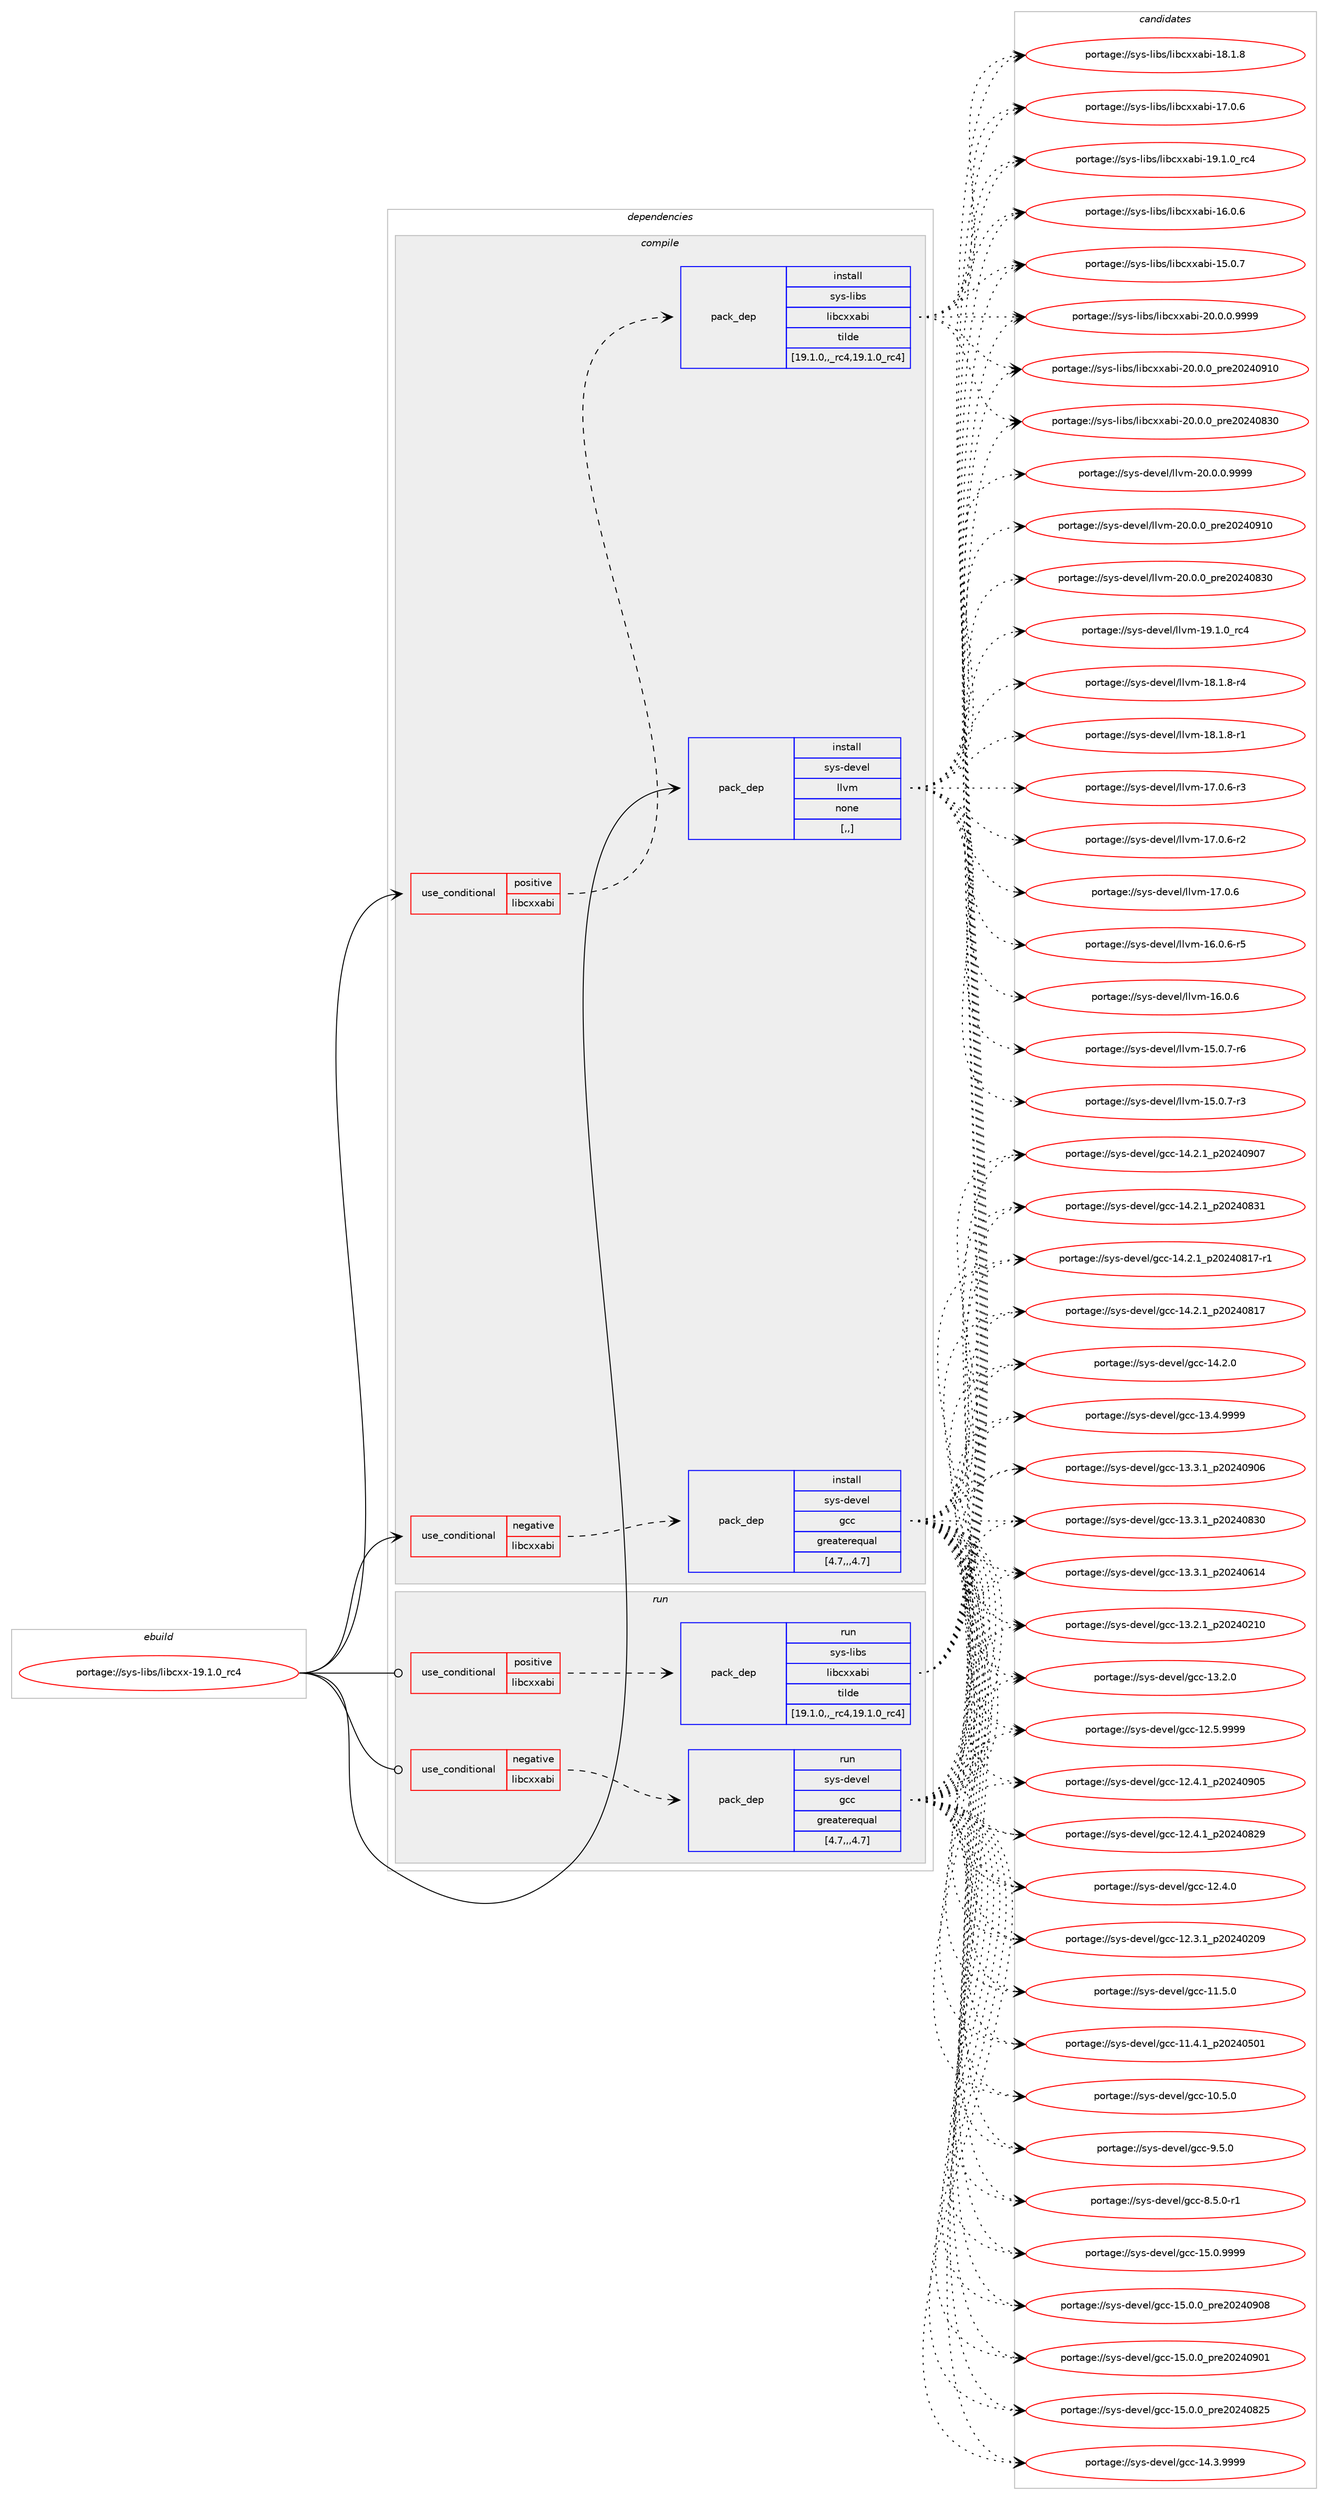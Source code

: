 digraph prolog {

# *************
# Graph options
# *************

newrank=true;
concentrate=true;
compound=true;
graph [rankdir=LR,fontname=Helvetica,fontsize=10,ranksep=1.5];#, ranksep=2.5, nodesep=0.2];
edge  [arrowhead=vee];
node  [fontname=Helvetica,fontsize=10];

# **********
# The ebuild
# **********

subgraph cluster_leftcol {
color=gray;
label=<<i>ebuild</i>>;
id [label="portage://sys-libs/libcxx-19.1.0_rc4", color=red, width=4, href="../sys-libs/libcxx-19.1.0_rc4.svg"];
}

# ****************
# The dependencies
# ****************

subgraph cluster_midcol {
color=gray;
label=<<i>dependencies</i>>;
subgraph cluster_compile {
fillcolor="#eeeeee";
style=filled;
label=<<i>compile</i>>;
subgraph cond251843 {
dependency952339 [label=<<TABLE BORDER="0" CELLBORDER="1" CELLSPACING="0" CELLPADDING="4"><TR><TD ROWSPAN="3" CELLPADDING="10">use_conditional</TD></TR><TR><TD>negative</TD></TR><TR><TD>libcxxabi</TD></TR></TABLE>>, shape=none, color=red];
subgraph pack693763 {
dependency952340 [label=<<TABLE BORDER="0" CELLBORDER="1" CELLSPACING="0" CELLPADDING="4" WIDTH="220"><TR><TD ROWSPAN="6" CELLPADDING="30">pack_dep</TD></TR><TR><TD WIDTH="110">install</TD></TR><TR><TD>sys-devel</TD></TR><TR><TD>gcc</TD></TR><TR><TD>greaterequal</TD></TR><TR><TD>[4.7,,,4.7]</TD></TR></TABLE>>, shape=none, color=blue];
}
dependency952339:e -> dependency952340:w [weight=20,style="dashed",arrowhead="vee"];
}
id:e -> dependency952339:w [weight=20,style="solid",arrowhead="vee"];
subgraph cond251844 {
dependency952341 [label=<<TABLE BORDER="0" CELLBORDER="1" CELLSPACING="0" CELLPADDING="4"><TR><TD ROWSPAN="3" CELLPADDING="10">use_conditional</TD></TR><TR><TD>positive</TD></TR><TR><TD>libcxxabi</TD></TR></TABLE>>, shape=none, color=red];
subgraph pack693764 {
dependency952342 [label=<<TABLE BORDER="0" CELLBORDER="1" CELLSPACING="0" CELLPADDING="4" WIDTH="220"><TR><TD ROWSPAN="6" CELLPADDING="30">pack_dep</TD></TR><TR><TD WIDTH="110">install</TD></TR><TR><TD>sys-libs</TD></TR><TR><TD>libcxxabi</TD></TR><TR><TD>tilde</TD></TR><TR><TD>[19.1.0,,_rc4,19.1.0_rc4]</TD></TR></TABLE>>, shape=none, color=blue];
}
dependency952341:e -> dependency952342:w [weight=20,style="dashed",arrowhead="vee"];
}
id:e -> dependency952341:w [weight=20,style="solid",arrowhead="vee"];
subgraph pack693765 {
dependency952343 [label=<<TABLE BORDER="0" CELLBORDER="1" CELLSPACING="0" CELLPADDING="4" WIDTH="220"><TR><TD ROWSPAN="6" CELLPADDING="30">pack_dep</TD></TR><TR><TD WIDTH="110">install</TD></TR><TR><TD>sys-devel</TD></TR><TR><TD>llvm</TD></TR><TR><TD>none</TD></TR><TR><TD>[,,]</TD></TR></TABLE>>, shape=none, color=blue];
}
id:e -> dependency952343:w [weight=20,style="solid",arrowhead="vee"];
}
subgraph cluster_compileandrun {
fillcolor="#eeeeee";
style=filled;
label=<<i>compile and run</i>>;
}
subgraph cluster_run {
fillcolor="#eeeeee";
style=filled;
label=<<i>run</i>>;
subgraph cond251845 {
dependency952344 [label=<<TABLE BORDER="0" CELLBORDER="1" CELLSPACING="0" CELLPADDING="4"><TR><TD ROWSPAN="3" CELLPADDING="10">use_conditional</TD></TR><TR><TD>negative</TD></TR><TR><TD>libcxxabi</TD></TR></TABLE>>, shape=none, color=red];
subgraph pack693766 {
dependency952345 [label=<<TABLE BORDER="0" CELLBORDER="1" CELLSPACING="0" CELLPADDING="4" WIDTH="220"><TR><TD ROWSPAN="6" CELLPADDING="30">pack_dep</TD></TR><TR><TD WIDTH="110">run</TD></TR><TR><TD>sys-devel</TD></TR><TR><TD>gcc</TD></TR><TR><TD>greaterequal</TD></TR><TR><TD>[4.7,,,4.7]</TD></TR></TABLE>>, shape=none, color=blue];
}
dependency952344:e -> dependency952345:w [weight=20,style="dashed",arrowhead="vee"];
}
id:e -> dependency952344:w [weight=20,style="solid",arrowhead="odot"];
subgraph cond251846 {
dependency952346 [label=<<TABLE BORDER="0" CELLBORDER="1" CELLSPACING="0" CELLPADDING="4"><TR><TD ROWSPAN="3" CELLPADDING="10">use_conditional</TD></TR><TR><TD>positive</TD></TR><TR><TD>libcxxabi</TD></TR></TABLE>>, shape=none, color=red];
subgraph pack693767 {
dependency952347 [label=<<TABLE BORDER="0" CELLBORDER="1" CELLSPACING="0" CELLPADDING="4" WIDTH="220"><TR><TD ROWSPAN="6" CELLPADDING="30">pack_dep</TD></TR><TR><TD WIDTH="110">run</TD></TR><TR><TD>sys-libs</TD></TR><TR><TD>libcxxabi</TD></TR><TR><TD>tilde</TD></TR><TR><TD>[19.1.0,,_rc4,19.1.0_rc4]</TD></TR></TABLE>>, shape=none, color=blue];
}
dependency952346:e -> dependency952347:w [weight=20,style="dashed",arrowhead="vee"];
}
id:e -> dependency952346:w [weight=20,style="solid",arrowhead="odot"];
}
}

# **************
# The candidates
# **************

subgraph cluster_choices {
rank=same;
color=gray;
label=<<i>candidates</i>>;

subgraph choice693763 {
color=black;
nodesep=1;
choice1151211154510010111810110847103999945495346484657575757 [label="portage://sys-devel/gcc-15.0.9999", color=red, width=4,href="../sys-devel/gcc-15.0.9999.svg"];
choice1151211154510010111810110847103999945495346484648951121141015048505248574856 [label="portage://sys-devel/gcc-15.0.0_pre20240908", color=red, width=4,href="../sys-devel/gcc-15.0.0_pre20240908.svg"];
choice1151211154510010111810110847103999945495346484648951121141015048505248574849 [label="portage://sys-devel/gcc-15.0.0_pre20240901", color=red, width=4,href="../sys-devel/gcc-15.0.0_pre20240901.svg"];
choice1151211154510010111810110847103999945495346484648951121141015048505248565053 [label="portage://sys-devel/gcc-15.0.0_pre20240825", color=red, width=4,href="../sys-devel/gcc-15.0.0_pre20240825.svg"];
choice1151211154510010111810110847103999945495246514657575757 [label="portage://sys-devel/gcc-14.3.9999", color=red, width=4,href="../sys-devel/gcc-14.3.9999.svg"];
choice1151211154510010111810110847103999945495246504649951125048505248574855 [label="portage://sys-devel/gcc-14.2.1_p20240907", color=red, width=4,href="../sys-devel/gcc-14.2.1_p20240907.svg"];
choice1151211154510010111810110847103999945495246504649951125048505248565149 [label="portage://sys-devel/gcc-14.2.1_p20240831", color=red, width=4,href="../sys-devel/gcc-14.2.1_p20240831.svg"];
choice11512111545100101118101108471039999454952465046499511250485052485649554511449 [label="portage://sys-devel/gcc-14.2.1_p20240817-r1", color=red, width=4,href="../sys-devel/gcc-14.2.1_p20240817-r1.svg"];
choice1151211154510010111810110847103999945495246504649951125048505248564955 [label="portage://sys-devel/gcc-14.2.1_p20240817", color=red, width=4,href="../sys-devel/gcc-14.2.1_p20240817.svg"];
choice1151211154510010111810110847103999945495246504648 [label="portage://sys-devel/gcc-14.2.0", color=red, width=4,href="../sys-devel/gcc-14.2.0.svg"];
choice1151211154510010111810110847103999945495146524657575757 [label="portage://sys-devel/gcc-13.4.9999", color=red, width=4,href="../sys-devel/gcc-13.4.9999.svg"];
choice1151211154510010111810110847103999945495146514649951125048505248574854 [label="portage://sys-devel/gcc-13.3.1_p20240906", color=red, width=4,href="../sys-devel/gcc-13.3.1_p20240906.svg"];
choice1151211154510010111810110847103999945495146514649951125048505248565148 [label="portage://sys-devel/gcc-13.3.1_p20240830", color=red, width=4,href="../sys-devel/gcc-13.3.1_p20240830.svg"];
choice1151211154510010111810110847103999945495146514649951125048505248544952 [label="portage://sys-devel/gcc-13.3.1_p20240614", color=red, width=4,href="../sys-devel/gcc-13.3.1_p20240614.svg"];
choice1151211154510010111810110847103999945495146504649951125048505248504948 [label="portage://sys-devel/gcc-13.2.1_p20240210", color=red, width=4,href="../sys-devel/gcc-13.2.1_p20240210.svg"];
choice1151211154510010111810110847103999945495146504648 [label="portage://sys-devel/gcc-13.2.0", color=red, width=4,href="../sys-devel/gcc-13.2.0.svg"];
choice1151211154510010111810110847103999945495046534657575757 [label="portage://sys-devel/gcc-12.5.9999", color=red, width=4,href="../sys-devel/gcc-12.5.9999.svg"];
choice1151211154510010111810110847103999945495046524649951125048505248574853 [label="portage://sys-devel/gcc-12.4.1_p20240905", color=red, width=4,href="../sys-devel/gcc-12.4.1_p20240905.svg"];
choice1151211154510010111810110847103999945495046524649951125048505248565057 [label="portage://sys-devel/gcc-12.4.1_p20240829", color=red, width=4,href="../sys-devel/gcc-12.4.1_p20240829.svg"];
choice1151211154510010111810110847103999945495046524648 [label="portage://sys-devel/gcc-12.4.0", color=red, width=4,href="../sys-devel/gcc-12.4.0.svg"];
choice1151211154510010111810110847103999945495046514649951125048505248504857 [label="portage://sys-devel/gcc-12.3.1_p20240209", color=red, width=4,href="../sys-devel/gcc-12.3.1_p20240209.svg"];
choice1151211154510010111810110847103999945494946534648 [label="portage://sys-devel/gcc-11.5.0", color=red, width=4,href="../sys-devel/gcc-11.5.0.svg"];
choice1151211154510010111810110847103999945494946524649951125048505248534849 [label="portage://sys-devel/gcc-11.4.1_p20240501", color=red, width=4,href="../sys-devel/gcc-11.4.1_p20240501.svg"];
choice1151211154510010111810110847103999945494846534648 [label="portage://sys-devel/gcc-10.5.0", color=red, width=4,href="../sys-devel/gcc-10.5.0.svg"];
choice11512111545100101118101108471039999455746534648 [label="portage://sys-devel/gcc-9.5.0", color=red, width=4,href="../sys-devel/gcc-9.5.0.svg"];
choice115121115451001011181011084710399994556465346484511449 [label="portage://sys-devel/gcc-8.5.0-r1", color=red, width=4,href="../sys-devel/gcc-8.5.0-r1.svg"];
dependency952340:e -> choice1151211154510010111810110847103999945495346484657575757:w [style=dotted,weight="100"];
dependency952340:e -> choice1151211154510010111810110847103999945495346484648951121141015048505248574856:w [style=dotted,weight="100"];
dependency952340:e -> choice1151211154510010111810110847103999945495346484648951121141015048505248574849:w [style=dotted,weight="100"];
dependency952340:e -> choice1151211154510010111810110847103999945495346484648951121141015048505248565053:w [style=dotted,weight="100"];
dependency952340:e -> choice1151211154510010111810110847103999945495246514657575757:w [style=dotted,weight="100"];
dependency952340:e -> choice1151211154510010111810110847103999945495246504649951125048505248574855:w [style=dotted,weight="100"];
dependency952340:e -> choice1151211154510010111810110847103999945495246504649951125048505248565149:w [style=dotted,weight="100"];
dependency952340:e -> choice11512111545100101118101108471039999454952465046499511250485052485649554511449:w [style=dotted,weight="100"];
dependency952340:e -> choice1151211154510010111810110847103999945495246504649951125048505248564955:w [style=dotted,weight="100"];
dependency952340:e -> choice1151211154510010111810110847103999945495246504648:w [style=dotted,weight="100"];
dependency952340:e -> choice1151211154510010111810110847103999945495146524657575757:w [style=dotted,weight="100"];
dependency952340:e -> choice1151211154510010111810110847103999945495146514649951125048505248574854:w [style=dotted,weight="100"];
dependency952340:e -> choice1151211154510010111810110847103999945495146514649951125048505248565148:w [style=dotted,weight="100"];
dependency952340:e -> choice1151211154510010111810110847103999945495146514649951125048505248544952:w [style=dotted,weight="100"];
dependency952340:e -> choice1151211154510010111810110847103999945495146504649951125048505248504948:w [style=dotted,weight="100"];
dependency952340:e -> choice1151211154510010111810110847103999945495146504648:w [style=dotted,weight="100"];
dependency952340:e -> choice1151211154510010111810110847103999945495046534657575757:w [style=dotted,weight="100"];
dependency952340:e -> choice1151211154510010111810110847103999945495046524649951125048505248574853:w [style=dotted,weight="100"];
dependency952340:e -> choice1151211154510010111810110847103999945495046524649951125048505248565057:w [style=dotted,weight="100"];
dependency952340:e -> choice1151211154510010111810110847103999945495046524648:w [style=dotted,weight="100"];
dependency952340:e -> choice1151211154510010111810110847103999945495046514649951125048505248504857:w [style=dotted,weight="100"];
dependency952340:e -> choice1151211154510010111810110847103999945494946534648:w [style=dotted,weight="100"];
dependency952340:e -> choice1151211154510010111810110847103999945494946524649951125048505248534849:w [style=dotted,weight="100"];
dependency952340:e -> choice1151211154510010111810110847103999945494846534648:w [style=dotted,weight="100"];
dependency952340:e -> choice11512111545100101118101108471039999455746534648:w [style=dotted,weight="100"];
dependency952340:e -> choice115121115451001011181011084710399994556465346484511449:w [style=dotted,weight="100"];
}
subgraph choice693764 {
color=black;
nodesep=1;
choice11512111545108105981154710810598991201209798105455048464846484657575757 [label="portage://sys-libs/libcxxabi-20.0.0.9999", color=red, width=4,href="../sys-libs/libcxxabi-20.0.0.9999.svg"];
choice1151211154510810598115471081059899120120979810545504846484648951121141015048505248574948 [label="portage://sys-libs/libcxxabi-20.0.0_pre20240910", color=red, width=4,href="../sys-libs/libcxxabi-20.0.0_pre20240910.svg"];
choice1151211154510810598115471081059899120120979810545504846484648951121141015048505248565148 [label="portage://sys-libs/libcxxabi-20.0.0_pre20240830", color=red, width=4,href="../sys-libs/libcxxabi-20.0.0_pre20240830.svg"];
choice1151211154510810598115471081059899120120979810545495746494648951149952 [label="portage://sys-libs/libcxxabi-19.1.0_rc4", color=red, width=4,href="../sys-libs/libcxxabi-19.1.0_rc4.svg"];
choice1151211154510810598115471081059899120120979810545495646494656 [label="portage://sys-libs/libcxxabi-18.1.8", color=red, width=4,href="../sys-libs/libcxxabi-18.1.8.svg"];
choice1151211154510810598115471081059899120120979810545495546484654 [label="portage://sys-libs/libcxxabi-17.0.6", color=red, width=4,href="../sys-libs/libcxxabi-17.0.6.svg"];
choice1151211154510810598115471081059899120120979810545495446484654 [label="portage://sys-libs/libcxxabi-16.0.6", color=red, width=4,href="../sys-libs/libcxxabi-16.0.6.svg"];
choice1151211154510810598115471081059899120120979810545495346484655 [label="portage://sys-libs/libcxxabi-15.0.7", color=red, width=4,href="../sys-libs/libcxxabi-15.0.7.svg"];
dependency952342:e -> choice11512111545108105981154710810598991201209798105455048464846484657575757:w [style=dotted,weight="100"];
dependency952342:e -> choice1151211154510810598115471081059899120120979810545504846484648951121141015048505248574948:w [style=dotted,weight="100"];
dependency952342:e -> choice1151211154510810598115471081059899120120979810545504846484648951121141015048505248565148:w [style=dotted,weight="100"];
dependency952342:e -> choice1151211154510810598115471081059899120120979810545495746494648951149952:w [style=dotted,weight="100"];
dependency952342:e -> choice1151211154510810598115471081059899120120979810545495646494656:w [style=dotted,weight="100"];
dependency952342:e -> choice1151211154510810598115471081059899120120979810545495546484654:w [style=dotted,weight="100"];
dependency952342:e -> choice1151211154510810598115471081059899120120979810545495446484654:w [style=dotted,weight="100"];
dependency952342:e -> choice1151211154510810598115471081059899120120979810545495346484655:w [style=dotted,weight="100"];
}
subgraph choice693765 {
color=black;
nodesep=1;
choice1151211154510010111810110847108108118109455048464846484657575757 [label="portage://sys-devel/llvm-20.0.0.9999", color=red, width=4,href="../sys-devel/llvm-20.0.0.9999.svg"];
choice115121115451001011181011084710810811810945504846484648951121141015048505248574948 [label="portage://sys-devel/llvm-20.0.0_pre20240910", color=red, width=4,href="../sys-devel/llvm-20.0.0_pre20240910.svg"];
choice115121115451001011181011084710810811810945504846484648951121141015048505248565148 [label="portage://sys-devel/llvm-20.0.0_pre20240830", color=red, width=4,href="../sys-devel/llvm-20.0.0_pre20240830.svg"];
choice115121115451001011181011084710810811810945495746494648951149952 [label="portage://sys-devel/llvm-19.1.0_rc4", color=red, width=4,href="../sys-devel/llvm-19.1.0_rc4.svg"];
choice1151211154510010111810110847108108118109454956464946564511452 [label="portage://sys-devel/llvm-18.1.8-r4", color=red, width=4,href="../sys-devel/llvm-18.1.8-r4.svg"];
choice1151211154510010111810110847108108118109454956464946564511449 [label="portage://sys-devel/llvm-18.1.8-r1", color=red, width=4,href="../sys-devel/llvm-18.1.8-r1.svg"];
choice1151211154510010111810110847108108118109454955464846544511451 [label="portage://sys-devel/llvm-17.0.6-r3", color=red, width=4,href="../sys-devel/llvm-17.0.6-r3.svg"];
choice1151211154510010111810110847108108118109454955464846544511450 [label="portage://sys-devel/llvm-17.0.6-r2", color=red, width=4,href="../sys-devel/llvm-17.0.6-r2.svg"];
choice115121115451001011181011084710810811810945495546484654 [label="portage://sys-devel/llvm-17.0.6", color=red, width=4,href="../sys-devel/llvm-17.0.6.svg"];
choice1151211154510010111810110847108108118109454954464846544511453 [label="portage://sys-devel/llvm-16.0.6-r5", color=red, width=4,href="../sys-devel/llvm-16.0.6-r5.svg"];
choice115121115451001011181011084710810811810945495446484654 [label="portage://sys-devel/llvm-16.0.6", color=red, width=4,href="../sys-devel/llvm-16.0.6.svg"];
choice1151211154510010111810110847108108118109454953464846554511454 [label="portage://sys-devel/llvm-15.0.7-r6", color=red, width=4,href="../sys-devel/llvm-15.0.7-r6.svg"];
choice1151211154510010111810110847108108118109454953464846554511451 [label="portage://sys-devel/llvm-15.0.7-r3", color=red, width=4,href="../sys-devel/llvm-15.0.7-r3.svg"];
dependency952343:e -> choice1151211154510010111810110847108108118109455048464846484657575757:w [style=dotted,weight="100"];
dependency952343:e -> choice115121115451001011181011084710810811810945504846484648951121141015048505248574948:w [style=dotted,weight="100"];
dependency952343:e -> choice115121115451001011181011084710810811810945504846484648951121141015048505248565148:w [style=dotted,weight="100"];
dependency952343:e -> choice115121115451001011181011084710810811810945495746494648951149952:w [style=dotted,weight="100"];
dependency952343:e -> choice1151211154510010111810110847108108118109454956464946564511452:w [style=dotted,weight="100"];
dependency952343:e -> choice1151211154510010111810110847108108118109454956464946564511449:w [style=dotted,weight="100"];
dependency952343:e -> choice1151211154510010111810110847108108118109454955464846544511451:w [style=dotted,weight="100"];
dependency952343:e -> choice1151211154510010111810110847108108118109454955464846544511450:w [style=dotted,weight="100"];
dependency952343:e -> choice115121115451001011181011084710810811810945495546484654:w [style=dotted,weight="100"];
dependency952343:e -> choice1151211154510010111810110847108108118109454954464846544511453:w [style=dotted,weight="100"];
dependency952343:e -> choice115121115451001011181011084710810811810945495446484654:w [style=dotted,weight="100"];
dependency952343:e -> choice1151211154510010111810110847108108118109454953464846554511454:w [style=dotted,weight="100"];
dependency952343:e -> choice1151211154510010111810110847108108118109454953464846554511451:w [style=dotted,weight="100"];
}
subgraph choice693766 {
color=black;
nodesep=1;
choice1151211154510010111810110847103999945495346484657575757 [label="portage://sys-devel/gcc-15.0.9999", color=red, width=4,href="../sys-devel/gcc-15.0.9999.svg"];
choice1151211154510010111810110847103999945495346484648951121141015048505248574856 [label="portage://sys-devel/gcc-15.0.0_pre20240908", color=red, width=4,href="../sys-devel/gcc-15.0.0_pre20240908.svg"];
choice1151211154510010111810110847103999945495346484648951121141015048505248574849 [label="portage://sys-devel/gcc-15.0.0_pre20240901", color=red, width=4,href="../sys-devel/gcc-15.0.0_pre20240901.svg"];
choice1151211154510010111810110847103999945495346484648951121141015048505248565053 [label="portage://sys-devel/gcc-15.0.0_pre20240825", color=red, width=4,href="../sys-devel/gcc-15.0.0_pre20240825.svg"];
choice1151211154510010111810110847103999945495246514657575757 [label="portage://sys-devel/gcc-14.3.9999", color=red, width=4,href="../sys-devel/gcc-14.3.9999.svg"];
choice1151211154510010111810110847103999945495246504649951125048505248574855 [label="portage://sys-devel/gcc-14.2.1_p20240907", color=red, width=4,href="../sys-devel/gcc-14.2.1_p20240907.svg"];
choice1151211154510010111810110847103999945495246504649951125048505248565149 [label="portage://sys-devel/gcc-14.2.1_p20240831", color=red, width=4,href="../sys-devel/gcc-14.2.1_p20240831.svg"];
choice11512111545100101118101108471039999454952465046499511250485052485649554511449 [label="portage://sys-devel/gcc-14.2.1_p20240817-r1", color=red, width=4,href="../sys-devel/gcc-14.2.1_p20240817-r1.svg"];
choice1151211154510010111810110847103999945495246504649951125048505248564955 [label="portage://sys-devel/gcc-14.2.1_p20240817", color=red, width=4,href="../sys-devel/gcc-14.2.1_p20240817.svg"];
choice1151211154510010111810110847103999945495246504648 [label="portage://sys-devel/gcc-14.2.0", color=red, width=4,href="../sys-devel/gcc-14.2.0.svg"];
choice1151211154510010111810110847103999945495146524657575757 [label="portage://sys-devel/gcc-13.4.9999", color=red, width=4,href="../sys-devel/gcc-13.4.9999.svg"];
choice1151211154510010111810110847103999945495146514649951125048505248574854 [label="portage://sys-devel/gcc-13.3.1_p20240906", color=red, width=4,href="../sys-devel/gcc-13.3.1_p20240906.svg"];
choice1151211154510010111810110847103999945495146514649951125048505248565148 [label="portage://sys-devel/gcc-13.3.1_p20240830", color=red, width=4,href="../sys-devel/gcc-13.3.1_p20240830.svg"];
choice1151211154510010111810110847103999945495146514649951125048505248544952 [label="portage://sys-devel/gcc-13.3.1_p20240614", color=red, width=4,href="../sys-devel/gcc-13.3.1_p20240614.svg"];
choice1151211154510010111810110847103999945495146504649951125048505248504948 [label="portage://sys-devel/gcc-13.2.1_p20240210", color=red, width=4,href="../sys-devel/gcc-13.2.1_p20240210.svg"];
choice1151211154510010111810110847103999945495146504648 [label="portage://sys-devel/gcc-13.2.0", color=red, width=4,href="../sys-devel/gcc-13.2.0.svg"];
choice1151211154510010111810110847103999945495046534657575757 [label="portage://sys-devel/gcc-12.5.9999", color=red, width=4,href="../sys-devel/gcc-12.5.9999.svg"];
choice1151211154510010111810110847103999945495046524649951125048505248574853 [label="portage://sys-devel/gcc-12.4.1_p20240905", color=red, width=4,href="../sys-devel/gcc-12.4.1_p20240905.svg"];
choice1151211154510010111810110847103999945495046524649951125048505248565057 [label="portage://sys-devel/gcc-12.4.1_p20240829", color=red, width=4,href="../sys-devel/gcc-12.4.1_p20240829.svg"];
choice1151211154510010111810110847103999945495046524648 [label="portage://sys-devel/gcc-12.4.0", color=red, width=4,href="../sys-devel/gcc-12.4.0.svg"];
choice1151211154510010111810110847103999945495046514649951125048505248504857 [label="portage://sys-devel/gcc-12.3.1_p20240209", color=red, width=4,href="../sys-devel/gcc-12.3.1_p20240209.svg"];
choice1151211154510010111810110847103999945494946534648 [label="portage://sys-devel/gcc-11.5.0", color=red, width=4,href="../sys-devel/gcc-11.5.0.svg"];
choice1151211154510010111810110847103999945494946524649951125048505248534849 [label="portage://sys-devel/gcc-11.4.1_p20240501", color=red, width=4,href="../sys-devel/gcc-11.4.1_p20240501.svg"];
choice1151211154510010111810110847103999945494846534648 [label="portage://sys-devel/gcc-10.5.0", color=red, width=4,href="../sys-devel/gcc-10.5.0.svg"];
choice11512111545100101118101108471039999455746534648 [label="portage://sys-devel/gcc-9.5.0", color=red, width=4,href="../sys-devel/gcc-9.5.0.svg"];
choice115121115451001011181011084710399994556465346484511449 [label="portage://sys-devel/gcc-8.5.0-r1", color=red, width=4,href="../sys-devel/gcc-8.5.0-r1.svg"];
dependency952345:e -> choice1151211154510010111810110847103999945495346484657575757:w [style=dotted,weight="100"];
dependency952345:e -> choice1151211154510010111810110847103999945495346484648951121141015048505248574856:w [style=dotted,weight="100"];
dependency952345:e -> choice1151211154510010111810110847103999945495346484648951121141015048505248574849:w [style=dotted,weight="100"];
dependency952345:e -> choice1151211154510010111810110847103999945495346484648951121141015048505248565053:w [style=dotted,weight="100"];
dependency952345:e -> choice1151211154510010111810110847103999945495246514657575757:w [style=dotted,weight="100"];
dependency952345:e -> choice1151211154510010111810110847103999945495246504649951125048505248574855:w [style=dotted,weight="100"];
dependency952345:e -> choice1151211154510010111810110847103999945495246504649951125048505248565149:w [style=dotted,weight="100"];
dependency952345:e -> choice11512111545100101118101108471039999454952465046499511250485052485649554511449:w [style=dotted,weight="100"];
dependency952345:e -> choice1151211154510010111810110847103999945495246504649951125048505248564955:w [style=dotted,weight="100"];
dependency952345:e -> choice1151211154510010111810110847103999945495246504648:w [style=dotted,weight="100"];
dependency952345:e -> choice1151211154510010111810110847103999945495146524657575757:w [style=dotted,weight="100"];
dependency952345:e -> choice1151211154510010111810110847103999945495146514649951125048505248574854:w [style=dotted,weight="100"];
dependency952345:e -> choice1151211154510010111810110847103999945495146514649951125048505248565148:w [style=dotted,weight="100"];
dependency952345:e -> choice1151211154510010111810110847103999945495146514649951125048505248544952:w [style=dotted,weight="100"];
dependency952345:e -> choice1151211154510010111810110847103999945495146504649951125048505248504948:w [style=dotted,weight="100"];
dependency952345:e -> choice1151211154510010111810110847103999945495146504648:w [style=dotted,weight="100"];
dependency952345:e -> choice1151211154510010111810110847103999945495046534657575757:w [style=dotted,weight="100"];
dependency952345:e -> choice1151211154510010111810110847103999945495046524649951125048505248574853:w [style=dotted,weight="100"];
dependency952345:e -> choice1151211154510010111810110847103999945495046524649951125048505248565057:w [style=dotted,weight="100"];
dependency952345:e -> choice1151211154510010111810110847103999945495046524648:w [style=dotted,weight="100"];
dependency952345:e -> choice1151211154510010111810110847103999945495046514649951125048505248504857:w [style=dotted,weight="100"];
dependency952345:e -> choice1151211154510010111810110847103999945494946534648:w [style=dotted,weight="100"];
dependency952345:e -> choice1151211154510010111810110847103999945494946524649951125048505248534849:w [style=dotted,weight="100"];
dependency952345:e -> choice1151211154510010111810110847103999945494846534648:w [style=dotted,weight="100"];
dependency952345:e -> choice11512111545100101118101108471039999455746534648:w [style=dotted,weight="100"];
dependency952345:e -> choice115121115451001011181011084710399994556465346484511449:w [style=dotted,weight="100"];
}
subgraph choice693767 {
color=black;
nodesep=1;
choice11512111545108105981154710810598991201209798105455048464846484657575757 [label="portage://sys-libs/libcxxabi-20.0.0.9999", color=red, width=4,href="../sys-libs/libcxxabi-20.0.0.9999.svg"];
choice1151211154510810598115471081059899120120979810545504846484648951121141015048505248574948 [label="portage://sys-libs/libcxxabi-20.0.0_pre20240910", color=red, width=4,href="../sys-libs/libcxxabi-20.0.0_pre20240910.svg"];
choice1151211154510810598115471081059899120120979810545504846484648951121141015048505248565148 [label="portage://sys-libs/libcxxabi-20.0.0_pre20240830", color=red, width=4,href="../sys-libs/libcxxabi-20.0.0_pre20240830.svg"];
choice1151211154510810598115471081059899120120979810545495746494648951149952 [label="portage://sys-libs/libcxxabi-19.1.0_rc4", color=red, width=4,href="../sys-libs/libcxxabi-19.1.0_rc4.svg"];
choice1151211154510810598115471081059899120120979810545495646494656 [label="portage://sys-libs/libcxxabi-18.1.8", color=red, width=4,href="../sys-libs/libcxxabi-18.1.8.svg"];
choice1151211154510810598115471081059899120120979810545495546484654 [label="portage://sys-libs/libcxxabi-17.0.6", color=red, width=4,href="../sys-libs/libcxxabi-17.0.6.svg"];
choice1151211154510810598115471081059899120120979810545495446484654 [label="portage://sys-libs/libcxxabi-16.0.6", color=red, width=4,href="../sys-libs/libcxxabi-16.0.6.svg"];
choice1151211154510810598115471081059899120120979810545495346484655 [label="portage://sys-libs/libcxxabi-15.0.7", color=red, width=4,href="../sys-libs/libcxxabi-15.0.7.svg"];
dependency952347:e -> choice11512111545108105981154710810598991201209798105455048464846484657575757:w [style=dotted,weight="100"];
dependency952347:e -> choice1151211154510810598115471081059899120120979810545504846484648951121141015048505248574948:w [style=dotted,weight="100"];
dependency952347:e -> choice1151211154510810598115471081059899120120979810545504846484648951121141015048505248565148:w [style=dotted,weight="100"];
dependency952347:e -> choice1151211154510810598115471081059899120120979810545495746494648951149952:w [style=dotted,weight="100"];
dependency952347:e -> choice1151211154510810598115471081059899120120979810545495646494656:w [style=dotted,weight="100"];
dependency952347:e -> choice1151211154510810598115471081059899120120979810545495546484654:w [style=dotted,weight="100"];
dependency952347:e -> choice1151211154510810598115471081059899120120979810545495446484654:w [style=dotted,weight="100"];
dependency952347:e -> choice1151211154510810598115471081059899120120979810545495346484655:w [style=dotted,weight="100"];
}
}

}
